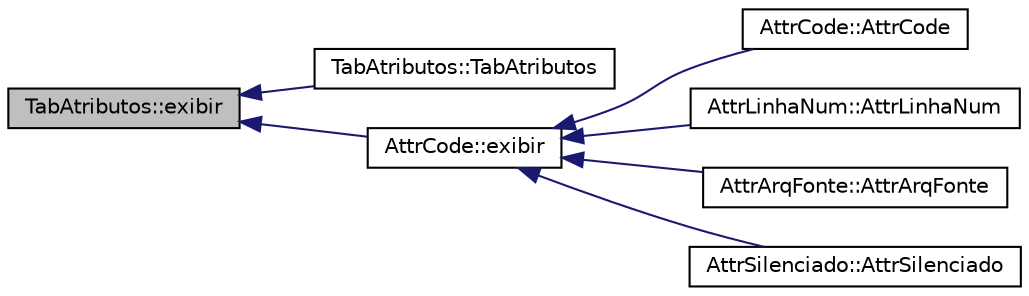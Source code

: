 digraph "TabAtributos::exibir"
{
  edge [fontname="Helvetica",fontsize="10",labelfontname="Helvetica",labelfontsize="10"];
  node [fontname="Helvetica",fontsize="10",shape=record];
  rankdir="LR";
  Node34 [label="TabAtributos::exibir",height=0.2,width=0.4,color="black", fillcolor="grey75", style="filled", fontcolor="black"];
  Node34 -> Node35 [dir="back",color="midnightblue",fontsize="10",style="solid",fontname="Helvetica"];
  Node35 [label="TabAtributos::TabAtributos",height=0.2,width=0.4,color="black", fillcolor="white", style="filled",URL="$class_tab_atributos.html#a4b7e9cb20a0dabb52b3670d8a8a2a202"];
  Node34 -> Node36 [dir="back",color="midnightblue",fontsize="10",style="solid",fontname="Helvetica"];
  Node36 [label="AttrCode::exibir",height=0.2,width=0.4,color="black", fillcolor="white", style="filled",URL="$class_attr_code.html#a8c03ddf700ba3c6a22518e1b700615d2",tooltip="Exibição do atributo <> na saída padrão, conhecendo-se a tabela de símbolos do arquivo corrente..."];
  Node36 -> Node37 [dir="back",color="midnightblue",fontsize="10",style="solid",fontname="Helvetica"];
  Node37 [label="AttrCode::AttrCode",height=0.2,width=0.4,color="black", fillcolor="white", style="filled",URL="$class_attr_code.html#ad658eab041715a91e607daaa615589bf"];
  Node36 -> Node38 [dir="back",color="midnightblue",fontsize="10",style="solid",fontname="Helvetica"];
  Node38 [label="AttrLinhaNum::AttrLinhaNum",height=0.2,width=0.4,color="black", fillcolor="white", style="filled",URL="$class_attr_linha_num.html#a017d3976a937f3a061a6845516ee37ef"];
  Node36 -> Node39 [dir="back",color="midnightblue",fontsize="10",style="solid",fontname="Helvetica"];
  Node39 [label="AttrArqFonte::AttrArqFonte",height=0.2,width=0.4,color="black", fillcolor="white", style="filled",URL="$class_attr_arq_fonte.html#a1216638bfad2d0bfbcdb8cdee520fd0b"];
  Node36 -> Node40 [dir="back",color="midnightblue",fontsize="10",style="solid",fontname="Helvetica"];
  Node40 [label="AttrSilenciado::AttrSilenciado",height=0.2,width=0.4,color="black", fillcolor="white", style="filled",URL="$class_attr_silenciado.html#a9e180e7a6e4effb0e792e599a989cb35"];
}
